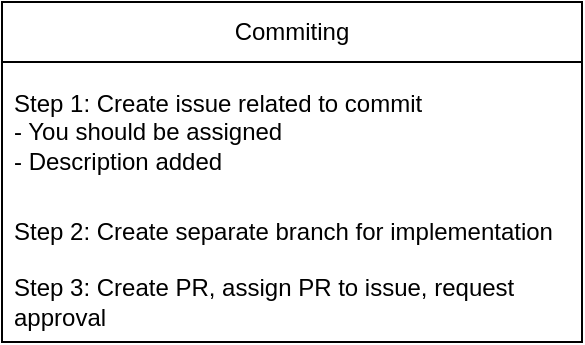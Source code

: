 <mxfile>
    <diagram id="CMijfQ2VGEcofFo0_50l" name="Page-1">
        <mxGraphModel dx="1184" dy="590" grid="1" gridSize="10" guides="1" tooltips="1" connect="1" arrows="1" fold="1" page="1" pageScale="1" pageWidth="850" pageHeight="1100" math="0" shadow="0">
            <root>
                <mxCell id="0"/>
                <mxCell id="1" parent="0"/>
                <mxCell id="2" value="Commiting" style="swimlane;fontStyle=0;childLayout=stackLayout;horizontal=1;startSize=30;horizontalStack=0;resizeParent=1;resizeParentMax=0;resizeLast=0;collapsible=1;marginBottom=0;whiteSpace=wrap;html=1;" vertex="1" parent="1">
                    <mxGeometry x="280" y="40" width="290" height="170" as="geometry"/>
                </mxCell>
                <mxCell id="3" value="Step 1: Create issue related to commit&lt;br&gt;- You should be assigned&lt;br&gt;- Description added" style="text;strokeColor=none;fillColor=none;align=left;verticalAlign=middle;spacingLeft=4;spacingRight=4;overflow=hidden;points=[[0,0.5],[1,0.5]];portConstraint=eastwest;rotatable=0;whiteSpace=wrap;html=1;" vertex="1" parent="2">
                    <mxGeometry y="30" width="290" height="70" as="geometry"/>
                </mxCell>
                <mxCell id="4" value="Step 2: Create separate branch for implementation" style="text;strokeColor=none;fillColor=none;align=left;verticalAlign=middle;spacingLeft=4;spacingRight=4;overflow=hidden;points=[[0,0.5],[1,0.5]];portConstraint=eastwest;rotatable=0;whiteSpace=wrap;html=1;" vertex="1" parent="2">
                    <mxGeometry y="100" width="290" height="30" as="geometry"/>
                </mxCell>
                <mxCell id="5" value="Step 3: Create PR, assign PR to issue, request approval" style="text;strokeColor=none;fillColor=none;align=left;verticalAlign=middle;spacingLeft=4;spacingRight=4;overflow=hidden;points=[[0,0.5],[1,0.5]];portConstraint=eastwest;rotatable=0;whiteSpace=wrap;html=1;" vertex="1" parent="2">
                    <mxGeometry y="130" width="290" height="40" as="geometry"/>
                </mxCell>
            </root>
        </mxGraphModel>
    </diagram>
</mxfile>